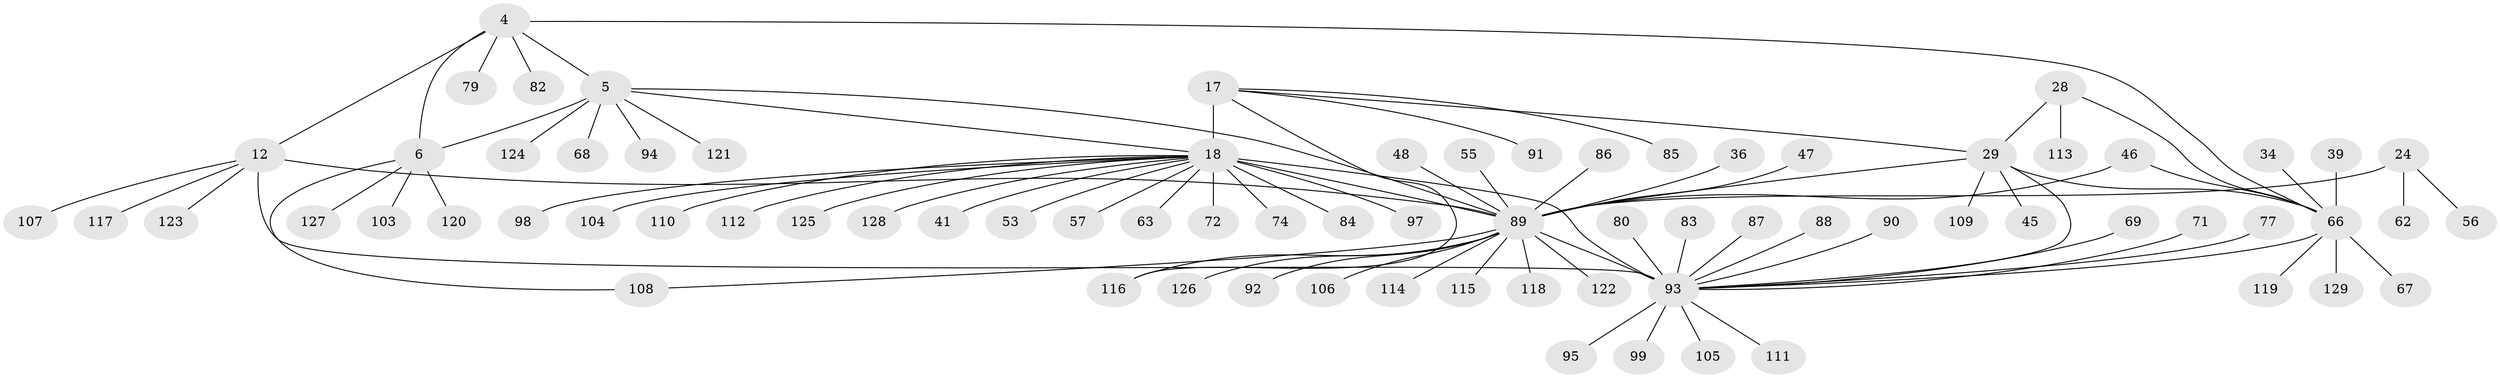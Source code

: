 // original degree distribution, {7: 0.05426356589147287, 9: 0.05426356589147287, 10: 0.031007751937984496, 8: 0.015503875968992248, 12: 0.007751937984496124, 11: 0.023255813953488372, 6: 0.03875968992248062, 14: 0.007751937984496124, 5: 0.015503875968992248, 1: 0.5736434108527132, 2: 0.15503875968992248, 3: 0.023255813953488372}
// Generated by graph-tools (version 1.1) at 2025/59/03/04/25 21:59:10]
// undirected, 77 vertices, 89 edges
graph export_dot {
graph [start="1"]
  node [color=gray90,style=filled];
  4 [super="+2"];
  5 [super="+3"];
  6 [super="+1"];
  12 [super="+8"];
  17 [super="+14"];
  18 [super="+16+15"];
  24 [super="+22"];
  28 [super="+25"];
  29 [super="+27"];
  34;
  36;
  39;
  41;
  45;
  46;
  47;
  48;
  53 [super="+37"];
  55;
  56;
  57;
  62;
  63;
  66 [super="+64+30"];
  67;
  68;
  69;
  71;
  72;
  74;
  77;
  79;
  80;
  82;
  83 [super="+38"];
  84;
  85;
  86;
  87;
  88;
  89 [super="+21+31+23+76+75"];
  90;
  91;
  92;
  93 [super="+61+40+44+60"];
  94;
  95;
  97;
  98;
  99;
  103 [super="+54"];
  104;
  105;
  106 [super="+65"];
  107;
  108;
  109;
  110 [super="+100"];
  111;
  112;
  113;
  114;
  115;
  116 [super="+33+42+43+49+70"];
  117;
  118;
  119 [super="+59"];
  120 [super="+96"];
  121 [super="+101"];
  122 [super="+78+102"];
  123;
  124 [super="+73"];
  125;
  126;
  127;
  128;
  129;
  4 -- 5 [weight=4];
  4 -- 6 [weight=4];
  4 -- 79;
  4 -- 82;
  4 -- 12;
  4 -- 66;
  5 -- 6 [weight=4];
  5 -- 68;
  5 -- 94;
  5 -- 124;
  5 -- 121;
  5 -- 89;
  5 -- 18;
  6 -- 108;
  6 -- 127;
  6 -- 103;
  6 -- 120;
  12 -- 123;
  12 -- 107;
  12 -- 117;
  12 -- 93 [weight=8];
  12 -- 89;
  17 -- 18 [weight=8];
  17 -- 85;
  17 -- 91;
  17 -- 29;
  17 -- 116;
  18 -- 41;
  18 -- 84;
  18 -- 112;
  18 -- 125;
  18 -- 72;
  18 -- 74;
  18 -- 110;
  18 -- 89 [weight=2];
  18 -- 128;
  18 -- 97;
  18 -- 98;
  18 -- 104;
  18 -- 63;
  18 -- 53;
  18 -- 93 [weight=2];
  18 -- 57;
  24 -- 62;
  24 -- 56;
  24 -- 89 [weight=8];
  28 -- 29 [weight=4];
  28 -- 113;
  28 -- 66 [weight=4];
  29 -- 45;
  29 -- 109;
  29 -- 66 [weight=5];
  29 -- 89 [weight=2];
  29 -- 93;
  34 -- 66;
  36 -- 89;
  39 -- 66;
  46 -- 66;
  46 -- 89;
  47 -- 89;
  48 -- 89;
  55 -- 89;
  66 -- 129;
  66 -- 67;
  66 -- 119;
  66 -- 93;
  69 -- 93;
  71 -- 93;
  77 -- 93;
  80 -- 93;
  83 -- 93;
  86 -- 89;
  87 -- 93;
  88 -- 93;
  89 -- 92;
  89 -- 106;
  89 -- 114;
  89 -- 115;
  89 -- 118;
  89 -- 122;
  89 -- 126;
  89 -- 93 [weight=3];
  89 -- 108;
  89 -- 116;
  90 -- 93;
  93 -- 95;
  93 -- 99;
  93 -- 105;
  93 -- 111;
}
